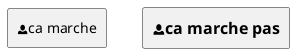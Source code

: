{
  "sha1": "ksiwmdbxsq6r7phrb7k9l6zeeyk4whz",
  "insertion": {
    "when": "2024-06-03T18:59:33.318Z",
    "url": "https://forum.plantuml.net/10223/possible-combine-icons-with-formats-icon-replaced-anymore",
    "user": "plantuml@gmail.com"
  }
}
@startuml
rectangle "<&person>ca marche"
rectangle "==<&person>ca marche pas"
@enduml
